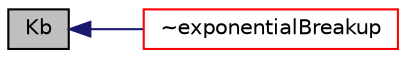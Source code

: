 digraph "Kb"
{
  bgcolor="transparent";
  edge [fontname="Helvetica",fontsize="10",labelfontname="Helvetica",labelfontsize="10"];
  node [fontname="Helvetica",fontsize="10",shape=record];
  rankdir="LR";
  Node1 [label="Kb",height=0.2,width=0.4,color="black", fillcolor="grey75", style="filled", fontcolor="black"];
  Node1 -> Node2 [dir="back",color="midnightblue",fontsize="10",style="solid",fontname="Helvetica"];
  Node2 [label="~exponentialBreakup",height=0.2,width=0.4,color="red",URL="$a00019.html#a3805c5cd8e532366720e40ab89e2d01d",tooltip="Destructor. "];
}
